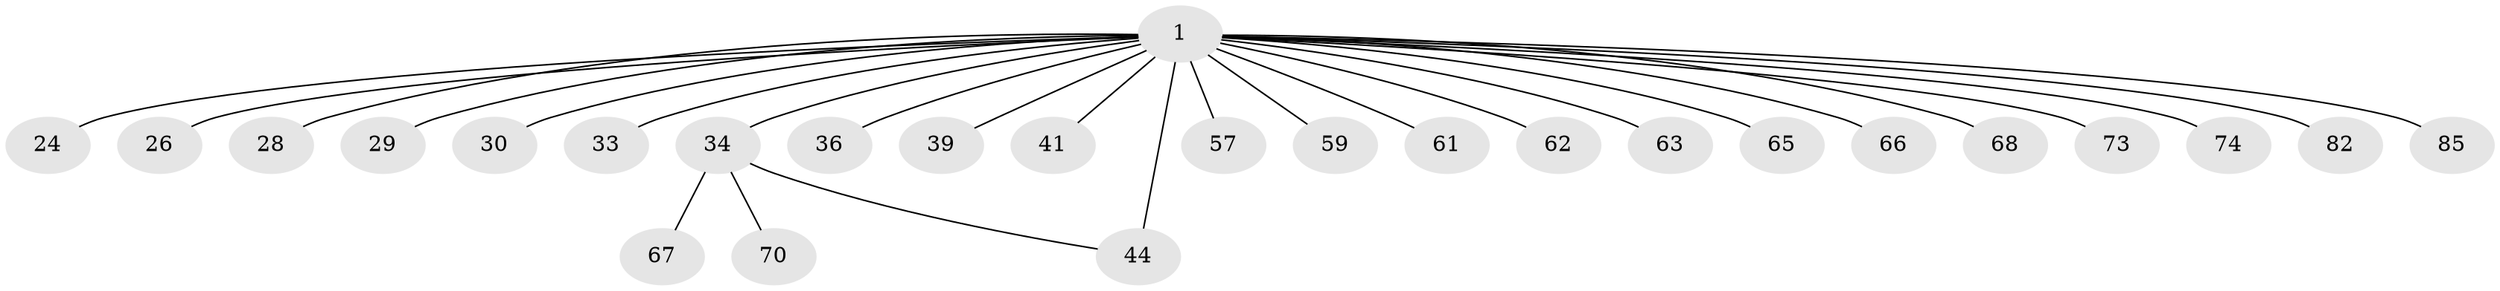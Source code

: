 // original degree distribution, {13: 0.011494252873563218, 1: 0.6206896551724138, 20: 0.011494252873563218, 8: 0.011494252873563218, 2: 0.1839080459770115, 7: 0.022988505747126436, 4: 0.05747126436781609, 3: 0.08045977011494253}
// Generated by graph-tools (version 1.1) at 2025/18/03/04/25 18:18:24]
// undirected, 26 vertices, 26 edges
graph export_dot {
graph [start="1"]
  node [color=gray90,style=filled];
  1 [super="+2+7+46+6+45+71+43+4+20+3"];
  24;
  26 [super="+86+40+75"];
  28 [super="+37"];
  29;
  30;
  33;
  34 [super="+51"];
  36 [super="+55"];
  39;
  41;
  44;
  57;
  59;
  61;
  62 [super="+72"];
  63;
  65;
  66 [super="+69"];
  67;
  68;
  70;
  73;
  74 [super="+77"];
  82;
  85;
  1 -- 39;
  1 -- 34;
  1 -- 65;
  1 -- 66;
  1 -- 74;
  1 -- 29;
  1 -- 26;
  1 -- 61;
  1 -- 30;
  1 -- 36;
  1 -- 85;
  1 -- 44 [weight=2];
  1 -- 28;
  1 -- 62;
  1 -- 63;
  1 -- 33;
  1 -- 68;
  1 -- 73;
  1 -- 41;
  1 -- 82;
  1 -- 24;
  1 -- 57;
  1 -- 59;
  34 -- 67;
  34 -- 44;
  34 -- 70;
}
